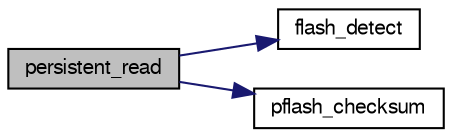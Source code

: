 digraph "persistent_read"
{
  edge [fontname="FreeSans",fontsize="10",labelfontname="FreeSans",labelfontsize="10"];
  node [fontname="FreeSans",fontsize="10",shape=record];
  rankdir="LR";
  Node1 [label="persistent_read",height=0.2,width=0.4,color="black", fillcolor="grey75", style="filled", fontcolor="black"];
  Node1 -> Node2 [color="midnightblue",fontsize="10",style="solid",fontname="FreeSans"];
  Node2 [label="flash_detect",height=0.2,width=0.4,color="black", fillcolor="white", style="filled",URL="$stm32_2modules_2core_2settings__arch_8c.html#a6e9ee5b58a0f71f5267a43dbca4fc5b5"];
  Node1 -> Node3 [color="midnightblue",fontsize="10",style="solid",fontname="FreeSans"];
  Node3 [label="pflash_checksum",height=0.2,width=0.4,color="black", fillcolor="white", style="filled",URL="$stm32_2modules_2core_2settings__arch_8c.html#a22c9ce72b72cd4dfe56c4008626cff19"];
}
